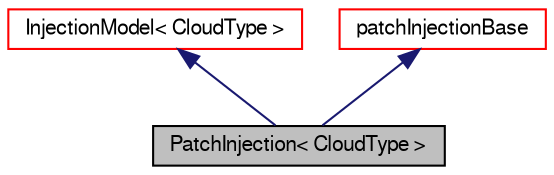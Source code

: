 digraph "PatchInjection&lt; CloudType &gt;"
{
  bgcolor="transparent";
  edge [fontname="FreeSans",fontsize="10",labelfontname="FreeSans",labelfontsize="10"];
  node [fontname="FreeSans",fontsize="10",shape=record];
  Node1 [label="PatchInjection\< CloudType \>",height=0.2,width=0.4,color="black", fillcolor="grey75", style="filled" fontcolor="black"];
  Node2 -> Node1 [dir="back",color="midnightblue",fontsize="10",style="solid",fontname="FreeSans"];
  Node2 [label="InjectionModel\< CloudType \>",height=0.2,width=0.4,color="red",URL="$a01066.html",tooltip="Templated injection model class. "];
  Node3 -> Node1 [dir="back",color="midnightblue",fontsize="10",style="solid",fontname="FreeSans"];
  Node3 [label="patchInjectionBase",height=0.2,width=0.4,color="red",URL="$a01752.html"];
}
